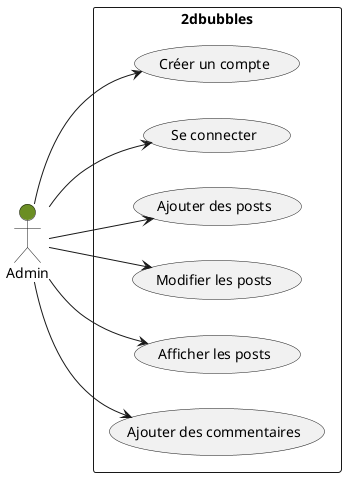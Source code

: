 
@startuml Admin

left to right direction

actor "Admin" as Admin #OliveDrab

rectangle 2dbubbles {
  usecase "Créer un compte" as UC1
  usecase "Se connecter" as UC2
  usecase "Ajouter des posts" as UC3
  usecase "Modifier les posts" as UC4
  usecase "Afficher les posts" as UC5
  usecase "Ajouter des commentaires" as UC6
}

Admin --> UC1
Admin --> UC2
Admin --> UC3
Admin --> UC4
Admin --> UC5
Admin --> UC6

@enduml
